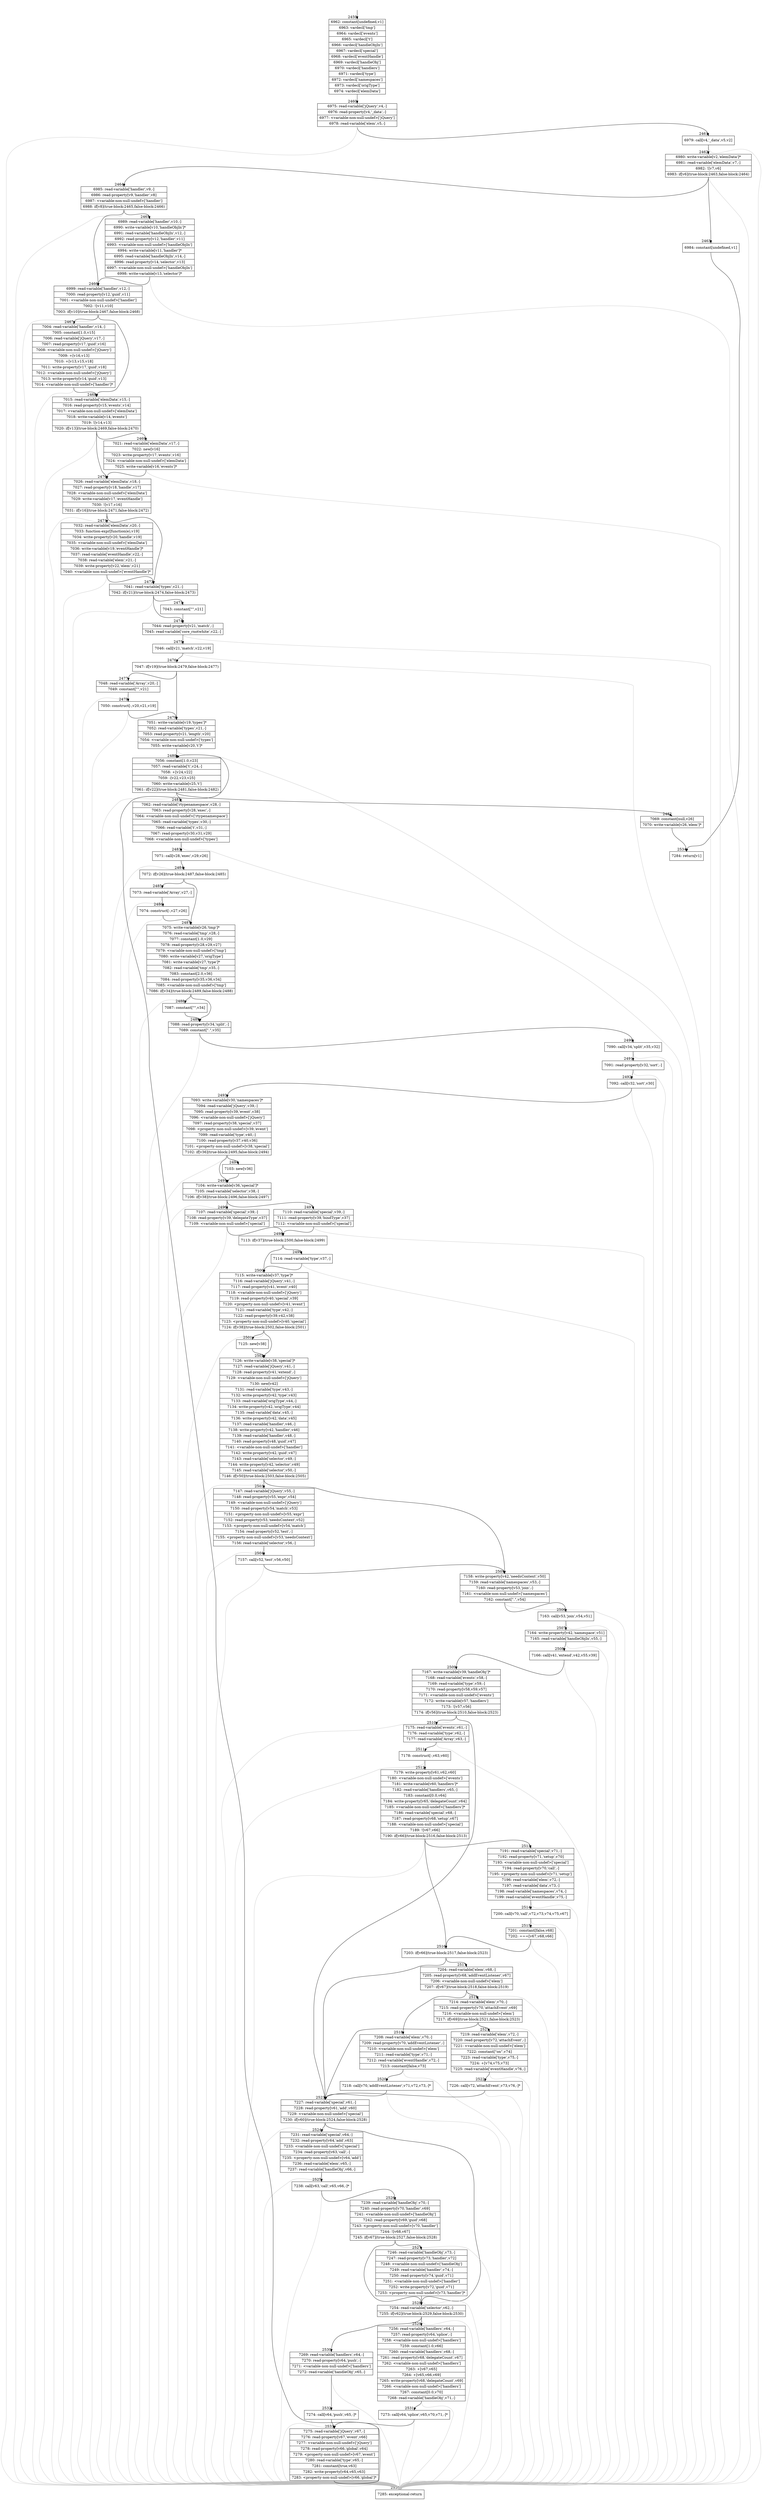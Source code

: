 digraph {
rankdir="TD"
BB_entry171[shape=none,label=""];
BB_entry171 -> BB2459 [tailport=s, headport=n, headlabel="    2459"]
BB2459 [shape=record label="{6962: constant[undefined,v1]|6963: vardecl['tmp']|6964: vardecl['events']|6965: vardecl['t']|6966: vardecl['handleObjIn']|6967: vardecl['special']|6968: vardecl['eventHandle']|6969: vardecl['handleObj']|6970: vardecl['handlers']|6971: vardecl['type']|6972: vardecl['namespaces']|6973: vardecl['origType']|6974: vardecl['elemData']}" ] 
BB2459 -> BB2460 [tailport=s, headport=n, headlabel="      2460"]
BB2460 [shape=record label="{6975: read-variable['jQuery',v4,-]|6976: read-property[v4,'_data',-]|6977: \<variable-non-null-undef\>['jQuery']|6978: read-variable['elem',v5,-]}" ] 
BB2460 -> BB2461 [tailport=s, headport=n, headlabel="      2461"]
BB2460 -> BB2535 [tailport=s, headport=n, color=gray, headlabel="      2535"]
BB2461 [shape=record label="{6979: call[v4,'_data',v5,v2]}" ] 
BB2461 -> BB2462 [tailport=s, headport=n, headlabel="      2462"]
BB2461 -> BB2535 [tailport=s, headport=n, color=gray]
BB2462 [shape=record label="{6980: write-variable[v2,'elemData']*|6981: read-variable['elemData',v7,-]|6982: ![v7,v6]|6983: if[v6](true-block:2463,false-block:2464)}" ] 
BB2462 -> BB2463 [tailport=s, headport=n, headlabel="      2463"]
BB2462 -> BB2464 [tailport=s, headport=n, headlabel="      2464"]
BB2462 -> BB2535 [tailport=s, headport=n, color=gray]
BB2463 [shape=record label="{6984: constant[undefined,v1]}" ] 
BB2463 -> BB2534 [tailport=s, headport=n, headlabel="      2534"]
BB2464 [shape=record label="{6985: read-variable['handler',v9,-]|6986: read-property[v9,'handler',v8]|6987: \<variable-non-null-undef\>['handler']|6988: if[v8](true-block:2465,false-block:2466)}" ] 
BB2464 -> BB2465 [tailport=s, headport=n, headlabel="      2465"]
BB2464 -> BB2466 [tailport=s, headport=n, headlabel="      2466"]
BB2464 -> BB2535 [tailport=s, headport=n, color=gray]
BB2465 [shape=record label="{6989: read-variable['handler',v10,-]|6990: write-variable[v10,'handleObjIn']*|6991: read-variable['handleObjIn',v12,-]|6992: read-property[v12,'handler',v11]|6993: \<variable-non-null-undef\>['handleObjIn']|6994: write-variable[v11,'handler']*|6995: read-variable['handleObjIn',v14,-]|6996: read-property[v14,'selector',v13]|6997: \<variable-non-null-undef\>['handleObjIn']|6998: write-variable[v13,'selector']*}" ] 
BB2465 -> BB2466 [tailport=s, headport=n]
BB2465 -> BB2535 [tailport=s, headport=n, color=gray]
BB2466 [shape=record label="{6999: read-variable['handler',v12,-]|7000: read-property[v12,'guid',v11]|7001: \<variable-non-null-undef\>['handler']|7002: ![v11,v10]|7003: if[v10](true-block:2467,false-block:2468)}" ] 
BB2466 -> BB2467 [tailport=s, headport=n, headlabel="      2467"]
BB2466 -> BB2468 [tailport=s, headport=n, headlabel="      2468"]
BB2466 -> BB2535 [tailport=s, headport=n, color=gray]
BB2467 [shape=record label="{7004: read-variable['handler',v14,-]|7005: constant[1.0,v15]|7006: read-variable['jQuery',v17,-]|7007: read-property[v17,'guid',v16]|7008: \<variable-non-null-undef\>['jQuery']|7009: +[v16,v13]|7010: +[v13,v15,v18]|7011: write-property[v17,'guid',v18]|7012: \<variable-non-null-undef\>['jQuery']|7013: write-property[v14,'guid',v13]|7014: \<variable-non-null-undef\>['handler']*}" ] 
BB2467 -> BB2468 [tailport=s, headport=n]
BB2467 -> BB2535 [tailport=s, headport=n, color=gray]
BB2468 [shape=record label="{7015: read-variable['elemData',v15,-]|7016: read-property[v15,'events',v14]|7017: \<variable-non-null-undef\>['elemData']|7018: write-variable[v14,'events']|7019: ![v14,v13]|7020: if[v13](true-block:2469,false-block:2470)}" ] 
BB2468 -> BB2469 [tailport=s, headport=n, headlabel="      2469"]
BB2468 -> BB2470 [tailport=s, headport=n, headlabel="      2470"]
BB2468 -> BB2535 [tailport=s, headport=n, color=gray]
BB2469 [shape=record label="{7021: read-variable['elemData',v17,-]|7022: new[v16]|7023: write-property[v17,'events',v16]|7024: \<variable-non-null-undef\>['elemData']|7025: write-variable[v16,'events']*}" ] 
BB2469 -> BB2470 [tailport=s, headport=n]
BB2469 -> BB2535 [tailport=s, headport=n, color=gray]
BB2470 [shape=record label="{7026: read-variable['elemData',v18,-]|7027: read-property[v18,'handle',v17]|7028: \<variable-non-null-undef\>['elemData']|7029: write-variable[v17,'eventHandle']|7030: ![v17,v16]|7031: if[v16](true-block:2471,false-block:2472)}" ] 
BB2470 -> BB2471 [tailport=s, headport=n, headlabel="      2471"]
BB2470 -> BB2472 [tailport=s, headport=n, headlabel="      2472"]
BB2470 -> BB2535 [tailport=s, headport=n, color=gray]
BB2471 [shape=record label="{7032: read-variable['elemData',v20,-]|7033: function-expr[function(e),v19]|7034: write-property[v20,'handle',v19]|7035: \<variable-non-null-undef\>['elemData']|7036: write-variable[v19,'eventHandle']*|7037: read-variable['eventHandle',v22,-]|7038: read-variable['elem',v21,-]|7039: write-property[v22,'elem',v21]|7040: \<variable-non-null-undef\>['eventHandle']*}" ] 
BB2471 -> BB2472 [tailport=s, headport=n]
BB2471 -> BB2535 [tailport=s, headport=n, color=gray]
BB2472 [shape=record label="{7041: read-variable['types',v21,-]|7042: if[v21](true-block:2474,false-block:2473)}" ] 
BB2472 -> BB2474 [tailport=s, headport=n, headlabel="      2474"]
BB2472 -> BB2473 [tailport=s, headport=n, headlabel="      2473"]
BB2472 -> BB2535 [tailport=s, headport=n, color=gray]
BB2473 [shape=record label="{7043: constant[\"\",v21]}" ] 
BB2473 -> BB2474 [tailport=s, headport=n]
BB2474 [shape=record label="{7044: read-property[v21,'match',-]|7045: read-variable['core_rnotwhite',v22,-]}" ] 
BB2474 -> BB2475 [tailport=s, headport=n, headlabel="      2475"]
BB2474 -> BB2535 [tailport=s, headport=n, color=gray]
BB2475 [shape=record label="{7046: call[v21,'match',v22,v19]}" ] 
BB2475 -> BB2476 [tailport=s, headport=n, headlabel="      2476"]
BB2475 -> BB2535 [tailport=s, headport=n, color=gray]
BB2476 [shape=record label="{7047: if[v19](true-block:2479,false-block:2477)}" ] 
BB2476 -> BB2479 [tailport=s, headport=n, headlabel="      2479"]
BB2476 -> BB2477 [tailport=s, headport=n, headlabel="      2477"]
BB2477 [shape=record label="{7048: read-variable['Array',v20,-]|7049: constant[\"\",v21]}" ] 
BB2477 -> BB2478 [tailport=s, headport=n, headlabel="      2478"]
BB2477 -> BB2535 [tailport=s, headport=n, color=gray]
BB2478 [shape=record label="{7050: construct[-,v20,v21,v19]}" ] 
BB2478 -> BB2479 [tailport=s, headport=n]
BB2478 -> BB2535 [tailport=s, headport=n, color=gray]
BB2479 [shape=record label="{7051: write-variable[v19,'types']*|7052: read-variable['types',v21,-]|7053: read-property[v21,'length',v20]|7054: \<variable-non-null-undef\>['types']|7055: write-variable[v20,'t']*}" ] 
BB2479 -> BB2480 [tailport=s, headport=n, headlabel="      2480"]
BB2479 -> BB2535 [tailport=s, headport=n, color=gray]
BB2480 [shape=record label="{7056: constant[1.0,v23]|7057: read-variable['t',v24,-]|7058: +[v24,v22]|7059: -[v22,v23,v25]|7060: write-variable[v25,'t']|7061: if[v22](true-block:2481,false-block:2482)}" ] 
BB2480 -> BB2481 [tailport=s, headport=n, headlabel="      2481"]
BB2480 -> BB2482 [tailport=s, headport=n, headlabel="      2482"]
BB2480 -> BB2535 [tailport=s, headport=n, color=gray]
BB2481 [shape=record label="{7062: read-variable['rtypenamespace',v28,-]|7063: read-property[v28,'exec',-]|7064: \<variable-non-null-undef\>['rtypenamespace']|7065: read-variable['types',v30,-]|7066: read-variable['t',v31,-]|7067: read-property[v30,v31,v29]|7068: \<variable-non-null-undef\>['types']}" ] 
BB2481 -> BB2483 [tailport=s, headport=n, headlabel="      2483"]
BB2481 -> BB2535 [tailport=s, headport=n, color=gray]
BB2482 [shape=record label="{7069: constant[null,v26]|7070: write-variable[v26,'elem']*}" ] 
BB2482 -> BB2534 [tailport=s, headport=n]
BB2483 [shape=record label="{7071: call[v28,'exec',v29,v26]}" ] 
BB2483 -> BB2484 [tailport=s, headport=n, headlabel="      2484"]
BB2483 -> BB2535 [tailport=s, headport=n, color=gray]
BB2484 [shape=record label="{7072: if[v26](true-block:2487,false-block:2485)}" ] 
BB2484 -> BB2487 [tailport=s, headport=n, headlabel="      2487"]
BB2484 -> BB2485 [tailport=s, headport=n, headlabel="      2485"]
BB2485 [shape=record label="{7073: read-variable['Array',v27,-]}" ] 
BB2485 -> BB2486 [tailport=s, headport=n, headlabel="      2486"]
BB2485 -> BB2535 [tailport=s, headport=n, color=gray]
BB2486 [shape=record label="{7074: construct[-,v27,v26]}" ] 
BB2486 -> BB2487 [tailport=s, headport=n]
BB2486 -> BB2535 [tailport=s, headport=n, color=gray]
BB2487 [shape=record label="{7075: write-variable[v26,'tmp']*|7076: read-variable['tmp',v28,-]|7077: constant[1.0,v29]|7078: read-property[v28,v29,v27]|7079: \<variable-non-null-undef\>['tmp']|7080: write-variable[v27,'origType']|7081: write-variable[v27,'type']*|7082: read-variable['tmp',v35,-]|7083: constant[2.0,v36]|7084: read-property[v35,v36,v34]|7085: \<variable-non-null-undef\>['tmp']|7086: if[v34](true-block:2489,false-block:2488)}" ] 
BB2487 -> BB2489 [tailport=s, headport=n, headlabel="      2489"]
BB2487 -> BB2488 [tailport=s, headport=n, headlabel="      2488"]
BB2487 -> BB2535 [tailport=s, headport=n, color=gray]
BB2488 [shape=record label="{7087: constant[\"\",v34]}" ] 
BB2488 -> BB2489 [tailport=s, headport=n]
BB2489 [shape=record label="{7088: read-property[v34,'split',-]|7089: constant[\".\",v35]}" ] 
BB2489 -> BB2490 [tailport=s, headport=n, headlabel="      2490"]
BB2489 -> BB2535 [tailport=s, headport=n, color=gray]
BB2490 [shape=record label="{7090: call[v34,'split',v35,v32]}" ] 
BB2490 -> BB2491 [tailport=s, headport=n, headlabel="      2491"]
BB2490 -> BB2535 [tailport=s, headport=n, color=gray]
BB2491 [shape=record label="{7091: read-property[v32,'sort',-]}" ] 
BB2491 -> BB2492 [tailport=s, headport=n, headlabel="      2492"]
BB2491 -> BB2535 [tailport=s, headport=n, color=gray]
BB2492 [shape=record label="{7092: call[v32,'sort',v30]}" ] 
BB2492 -> BB2493 [tailport=s, headport=n, headlabel="      2493"]
BB2492 -> BB2535 [tailport=s, headport=n, color=gray]
BB2493 [shape=record label="{7093: write-variable[v30,'namespaces']*|7094: read-variable['jQuery',v39,-]|7095: read-property[v39,'event',v38]|7096: \<variable-non-null-undef\>['jQuery']|7097: read-property[v38,'special',v37]|7098: \<property-non-null-undef\>[v39,'event']|7099: read-variable['type',v40,-]|7100: read-property[v37,v40,v36]|7101: \<property-non-null-undef\>[v38,'special']|7102: if[v36](true-block:2495,false-block:2494)}" ] 
BB2493 -> BB2495 [tailport=s, headport=n, headlabel="      2495"]
BB2493 -> BB2494 [tailport=s, headport=n, headlabel="      2494"]
BB2493 -> BB2535 [tailport=s, headport=n, color=gray]
BB2494 [shape=record label="{7103: new[v36]}" ] 
BB2494 -> BB2495 [tailport=s, headport=n]
BB2495 [shape=record label="{7104: write-variable[v36,'special']*|7105: read-variable['selector',v38,-]|7106: if[v38](true-block:2496,false-block:2497)}" ] 
BB2495 -> BB2496 [tailport=s, headport=n, headlabel="      2496"]
BB2495 -> BB2497 [tailport=s, headport=n, headlabel="      2497"]
BB2495 -> BB2535 [tailport=s, headport=n, color=gray]
BB2496 [shape=record label="{7107: read-variable['special',v39,-]|7108: read-property[v39,'delegateType',v37]|7109: \<variable-non-null-undef\>['special']}" ] 
BB2496 -> BB2498 [tailport=s, headport=n, headlabel="      2498"]
BB2496 -> BB2535 [tailport=s, headport=n, color=gray]
BB2497 [shape=record label="{7110: read-variable['special',v39,-]|7111: read-property[v39,'bindType',v37]|7112: \<variable-non-null-undef\>['special']}" ] 
BB2497 -> BB2498 [tailport=s, headport=n]
BB2497 -> BB2535 [tailport=s, headport=n, color=gray]
BB2498 [shape=record label="{7113: if[v37](true-block:2500,false-block:2499)}" ] 
BB2498 -> BB2500 [tailport=s, headport=n, headlabel="      2500"]
BB2498 -> BB2499 [tailport=s, headport=n, headlabel="      2499"]
BB2499 [shape=record label="{7114: read-variable['type',v37,-]}" ] 
BB2499 -> BB2500 [tailport=s, headport=n]
BB2499 -> BB2535 [tailport=s, headport=n, color=gray]
BB2500 [shape=record label="{7115: write-variable[v37,'type']*|7116: read-variable['jQuery',v41,-]|7117: read-property[v41,'event',v40]|7118: \<variable-non-null-undef\>['jQuery']|7119: read-property[v40,'special',v39]|7120: \<property-non-null-undef\>[v41,'event']|7121: read-variable['type',v42,-]|7122: read-property[v39,v42,v38]|7123: \<property-non-null-undef\>[v40,'special']|7124: if[v38](true-block:2502,false-block:2501)}" ] 
BB2500 -> BB2502 [tailport=s, headport=n, headlabel="      2502"]
BB2500 -> BB2501 [tailport=s, headport=n, headlabel="      2501"]
BB2500 -> BB2535 [tailport=s, headport=n, color=gray]
BB2501 [shape=record label="{7125: new[v38]}" ] 
BB2501 -> BB2502 [tailport=s, headport=n]
BB2502 [shape=record label="{7126: write-variable[v38,'special']*|7127: read-variable['jQuery',v41,-]|7128: read-property[v41,'extend',-]|7129: \<variable-non-null-undef\>['jQuery']|7130: new[v42]|7131: read-variable['type',v43,-]|7132: write-property[v42,'type',v43]|7133: read-variable['origType',v44,-]|7134: write-property[v42,'origType',v44]|7135: read-variable['data',v45,-]|7136: write-property[v42,'data',v45]|7137: read-variable['handler',v46,-]|7138: write-property[v42,'handler',v46]|7139: read-variable['handler',v48,-]|7140: read-property[v48,'guid',v47]|7141: \<variable-non-null-undef\>['handler']|7142: write-property[v42,'guid',v47]|7143: read-variable['selector',v49,-]|7144: write-property[v42,'selector',v49]|7145: read-variable['selector',v50,-]|7146: if[v50](true-block:2503,false-block:2505)}" ] 
BB2502 -> BB2505 [tailport=s, headport=n, headlabel="      2505"]
BB2502 -> BB2503 [tailport=s, headport=n, headlabel="      2503"]
BB2502 -> BB2535 [tailport=s, headport=n, color=gray]
BB2503 [shape=record label="{7147: read-variable['jQuery',v55,-]|7148: read-property[v55,'expr',v54]|7149: \<variable-non-null-undef\>['jQuery']|7150: read-property[v54,'match',v53]|7151: \<property-non-null-undef\>[v55,'expr']|7152: read-property[v53,'needsContext',v52]|7153: \<property-non-null-undef\>[v54,'match']|7154: read-property[v52,'test',-]|7155: \<property-non-null-undef\>[v53,'needsContext']|7156: read-variable['selector',v56,-]}" ] 
BB2503 -> BB2504 [tailport=s, headport=n, headlabel="      2504"]
BB2503 -> BB2535 [tailport=s, headport=n, color=gray]
BB2504 [shape=record label="{7157: call[v52,'test',v56,v50]}" ] 
BB2504 -> BB2505 [tailport=s, headport=n]
BB2504 -> BB2535 [tailport=s, headport=n, color=gray]
BB2505 [shape=record label="{7158: write-property[v42,'needsContext',v50]|7159: read-variable['namespaces',v53,-]|7160: read-property[v53,'join',-]|7161: \<variable-non-null-undef\>['namespaces']|7162: constant[\".\",v54]}" ] 
BB2505 -> BB2506 [tailport=s, headport=n, headlabel="      2506"]
BB2505 -> BB2535 [tailport=s, headport=n, color=gray]
BB2506 [shape=record label="{7163: call[v53,'join',v54,v51]}" ] 
BB2506 -> BB2507 [tailport=s, headport=n, headlabel="      2507"]
BB2506 -> BB2535 [tailport=s, headport=n, color=gray]
BB2507 [shape=record label="{7164: write-property[v42,'namespace',v51]|7165: read-variable['handleObjIn',v55,-]}" ] 
BB2507 -> BB2508 [tailport=s, headport=n, headlabel="      2508"]
BB2507 -> BB2535 [tailport=s, headport=n, color=gray]
BB2508 [shape=record label="{7166: call[v41,'extend',v42,v55,v39]}" ] 
BB2508 -> BB2509 [tailport=s, headport=n, headlabel="      2509"]
BB2508 -> BB2535 [tailport=s, headport=n, color=gray]
BB2509 [shape=record label="{7167: write-variable[v39,'handleObj']*|7168: read-variable['events',v58,-]|7169: read-variable['type',v59,-]|7170: read-property[v58,v59,v57]|7171: \<variable-non-null-undef\>['events']|7172: write-variable[v57,'handlers']|7173: ![v57,v56]|7174: if[v56](true-block:2510,false-block:2523)}" ] 
BB2509 -> BB2510 [tailport=s, headport=n, headlabel="      2510"]
BB2509 -> BB2523 [tailport=s, headport=n, headlabel="      2523"]
BB2509 -> BB2535 [tailport=s, headport=n, color=gray]
BB2510 [shape=record label="{7175: read-variable['events',v61,-]|7176: read-variable['type',v62,-]|7177: read-variable['Array',v63,-]}" ] 
BB2510 -> BB2511 [tailport=s, headport=n, headlabel="      2511"]
BB2510 -> BB2535 [tailport=s, headport=n, color=gray]
BB2511 [shape=record label="{7178: construct[-,v63,v60]}" ] 
BB2511 -> BB2512 [tailport=s, headport=n, headlabel="      2512"]
BB2511 -> BB2535 [tailport=s, headport=n, color=gray]
BB2512 [shape=record label="{7179: write-property[v61,v62,v60]|7180: \<variable-non-null-undef\>['events']|7181: write-variable[v60,'handlers']*|7182: read-variable['handlers',v65,-]|7183: constant[0.0,v64]|7184: write-property[v65,'delegateCount',v64]|7185: \<variable-non-null-undef\>['handlers']*|7186: read-variable['special',v68,-]|7187: read-property[v68,'setup',v67]|7188: \<variable-non-null-undef\>['special']|7189: ![v67,v66]|7190: if[v66](true-block:2516,false-block:2513)}" ] 
BB2512 -> BB2516 [tailport=s, headport=n, headlabel="      2516"]
BB2512 -> BB2513 [tailport=s, headport=n, headlabel="      2513"]
BB2512 -> BB2535 [tailport=s, headport=n, color=gray]
BB2513 [shape=record label="{7191: read-variable['special',v71,-]|7192: read-property[v71,'setup',v70]|7193: \<variable-non-null-undef\>['special']|7194: read-property[v70,'call',-]|7195: \<property-non-null-undef\>[v71,'setup']|7196: read-variable['elem',v72,-]|7197: read-variable['data',v73,-]|7198: read-variable['namespaces',v74,-]|7199: read-variable['eventHandle',v75,-]}" ] 
BB2513 -> BB2514 [tailport=s, headport=n, headlabel="      2514"]
BB2513 -> BB2535 [tailport=s, headport=n, color=gray]
BB2514 [shape=record label="{7200: call[v70,'call',v72,v73,v74,v75,v67]}" ] 
BB2514 -> BB2515 [tailport=s, headport=n, headlabel="      2515"]
BB2514 -> BB2535 [tailport=s, headport=n, color=gray]
BB2515 [shape=record label="{7201: constant[false,v68]|7202: ===[v67,v68,v66]}" ] 
BB2515 -> BB2516 [tailport=s, headport=n]
BB2515 -> BB2535 [tailport=s, headport=n, color=gray]
BB2516 [shape=record label="{7203: if[v66](true-block:2517,false-block:2523)}" ] 
BB2516 -> BB2517 [tailport=s, headport=n, headlabel="      2517"]
BB2516 -> BB2523 [tailport=s, headport=n]
BB2517 [shape=record label="{7204: read-variable['elem',v68,-]|7205: read-property[v68,'addEventListener',v67]|7206: \<variable-non-null-undef\>['elem']|7207: if[v67](true-block:2518,false-block:2519)}" ] 
BB2517 -> BB2518 [tailport=s, headport=n, headlabel="      2518"]
BB2517 -> BB2519 [tailport=s, headport=n, headlabel="      2519"]
BB2517 -> BB2535 [tailport=s, headport=n, color=gray]
BB2518 [shape=record label="{7208: read-variable['elem',v70,-]|7209: read-property[v70,'addEventListener',-]|7210: \<variable-non-null-undef\>['elem']|7211: read-variable['type',v71,-]|7212: read-variable['eventHandle',v72,-]|7213: constant[false,v73]}" ] 
BB2518 -> BB2520 [tailport=s, headport=n, headlabel="      2520"]
BB2518 -> BB2535 [tailport=s, headport=n, color=gray]
BB2519 [shape=record label="{7214: read-variable['elem',v70,-]|7215: read-property[v70,'attachEvent',v69]|7216: \<variable-non-null-undef\>['elem']|7217: if[v69](true-block:2521,false-block:2523)}" ] 
BB2519 -> BB2521 [tailport=s, headport=n, headlabel="      2521"]
BB2519 -> BB2523 [tailport=s, headport=n]
BB2519 -> BB2535 [tailport=s, headport=n, color=gray]
BB2520 [shape=record label="{7218: call[v70,'addEventListener',v71,v72,v73,-]*}" ] 
BB2520 -> BB2523 [tailport=s, headport=n]
BB2520 -> BB2535 [tailport=s, headport=n, color=gray]
BB2521 [shape=record label="{7219: read-variable['elem',v72,-]|7220: read-property[v72,'attachEvent',-]|7221: \<variable-non-null-undef\>['elem']|7222: constant[\"on\",v74]|7223: read-variable['type',v75,-]|7224: +[v74,v75,v73]|7225: read-variable['eventHandle',v76,-]}" ] 
BB2521 -> BB2522 [tailport=s, headport=n, headlabel="      2522"]
BB2521 -> BB2535 [tailport=s, headport=n, color=gray]
BB2522 [shape=record label="{7226: call[v72,'attachEvent',v73,v76,-]*}" ] 
BB2522 -> BB2523 [tailport=s, headport=n]
BB2522 -> BB2535 [tailport=s, headport=n, color=gray]
BB2523 [shape=record label="{7227: read-variable['special',v61,-]|7228: read-property[v61,'add',v60]|7229: \<variable-non-null-undef\>['special']|7230: if[v60](true-block:2524,false-block:2528)}" ] 
BB2523 -> BB2524 [tailport=s, headport=n, headlabel="      2524"]
BB2523 -> BB2528 [tailport=s, headport=n, headlabel="      2528"]
BB2523 -> BB2535 [tailport=s, headport=n, color=gray]
BB2524 [shape=record label="{7231: read-variable['special',v64,-]|7232: read-property[v64,'add',v63]|7233: \<variable-non-null-undef\>['special']|7234: read-property[v63,'call',-]|7235: \<property-non-null-undef\>[v64,'add']|7236: read-variable['elem',v65,-]|7237: read-variable['handleObj',v66,-]}" ] 
BB2524 -> BB2525 [tailport=s, headport=n, headlabel="      2525"]
BB2524 -> BB2535 [tailport=s, headport=n, color=gray]
BB2525 [shape=record label="{7238: call[v63,'call',v65,v66,-]*}" ] 
BB2525 -> BB2526 [tailport=s, headport=n, headlabel="      2526"]
BB2525 -> BB2535 [tailport=s, headport=n, color=gray]
BB2526 [shape=record label="{7239: read-variable['handleObj',v70,-]|7240: read-property[v70,'handler',v69]|7241: \<variable-non-null-undef\>['handleObj']|7242: read-property[v69,'guid',v68]|7243: \<property-non-null-undef\>[v70,'handler']|7244: ![v68,v67]|7245: if[v67](true-block:2527,false-block:2528)}" ] 
BB2526 -> BB2527 [tailport=s, headport=n, headlabel="      2527"]
BB2526 -> BB2528 [tailport=s, headport=n]
BB2526 -> BB2535 [tailport=s, headport=n, color=gray]
BB2527 [shape=record label="{7246: read-variable['handleObj',v73,-]|7247: read-property[v73,'handler',v72]|7248: \<variable-non-null-undef\>['handleObj']|7249: read-variable['handler',v74,-]|7250: read-property[v74,'guid',v71]|7251: \<variable-non-null-undef\>['handler']|7252: write-property[v72,'guid',v71]|7253: \<property-non-null-undef\>[v73,'handler']*}" ] 
BB2527 -> BB2528 [tailport=s, headport=n]
BB2527 -> BB2535 [tailport=s, headport=n, color=gray]
BB2528 [shape=record label="{7254: read-variable['selector',v62,-]|7255: if[v62](true-block:2529,false-block:2530)}" ] 
BB2528 -> BB2529 [tailport=s, headport=n, headlabel="      2529"]
BB2528 -> BB2530 [tailport=s, headport=n, headlabel="      2530"]
BB2528 -> BB2535 [tailport=s, headport=n, color=gray]
BB2529 [shape=record label="{7256: read-variable['handlers',v64,-]|7257: read-property[v64,'splice',-]|7258: \<variable-non-null-undef\>['handlers']|7259: constant[1.0,v66]|7260: read-variable['handlers',v68,-]|7261: read-property[v68,'delegateCount',v67]|7262: \<variable-non-null-undef\>['handlers']|7263: +[v67,v65]|7264: +[v65,v66,v69]|7265: write-property[v68,'delegateCount',v69]|7266: \<variable-non-null-undef\>['handlers']|7267: constant[0.0,v70]|7268: read-variable['handleObj',v71,-]}" ] 
BB2529 -> BB2531 [tailport=s, headport=n, headlabel="      2531"]
BB2529 -> BB2535 [tailport=s, headport=n, color=gray]
BB2530 [shape=record label="{7269: read-variable['handlers',v64,-]|7270: read-property[v64,'push',-]|7271: \<variable-non-null-undef\>['handlers']|7272: read-variable['handleObj',v65,-]}" ] 
BB2530 -> BB2532 [tailport=s, headport=n, headlabel="      2532"]
BB2530 -> BB2535 [tailport=s, headport=n, color=gray]
BB2531 [shape=record label="{7273: call[v64,'splice',v65,v70,v71,-]*}" ] 
BB2531 -> BB2533 [tailport=s, headport=n, headlabel="      2533"]
BB2531 -> BB2535 [tailport=s, headport=n, color=gray]
BB2532 [shape=record label="{7274: call[v64,'push',v65,-]*}" ] 
BB2532 -> BB2533 [tailport=s, headport=n]
BB2532 -> BB2535 [tailport=s, headport=n, color=gray]
BB2533 [shape=record label="{7275: read-variable['jQuery',v67,-]|7276: read-property[v67,'event',v66]|7277: \<variable-non-null-undef\>['jQuery']|7278: read-property[v66,'global',v64]|7279: \<property-non-null-undef\>[v67,'event']|7280: read-variable['type',v65,-]|7281: constant[true,v63]|7282: write-property[v64,v65,v63]|7283: \<property-non-null-undef\>[v66,'global']*}" ] 
BB2533 -> BB2480 [tailport=s, headport=n]
BB2533 -> BB2535 [tailport=s, headport=n, color=gray]
BB2534 [shape=record label="{7284: return[v1]}" ] 
BB2535 [shape=record label="{7285: exceptional-return}" ] 
}
